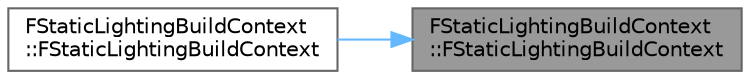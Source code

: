 digraph "FStaticLightingBuildContext::FStaticLightingBuildContext"
{
 // INTERACTIVE_SVG=YES
 // LATEX_PDF_SIZE
  bgcolor="transparent";
  edge [fontname=Helvetica,fontsize=10,labelfontname=Helvetica,labelfontsize=10];
  node [fontname=Helvetica,fontsize=10,shape=box,height=0.2,width=0.4];
  rankdir="RL";
  Node1 [id="Node000001",label="FStaticLightingBuildContext\l::FStaticLightingBuildContext",height=0.2,width=0.4,color="gray40", fillcolor="grey60", style="filled", fontcolor="black",tooltip=" "];
  Node1 -> Node2 [id="edge1_Node000001_Node000002",dir="back",color="steelblue1",style="solid",tooltip=" "];
  Node2 [id="Node000002",label="FStaticLightingBuildContext\l::FStaticLightingBuildContext",height=0.2,width=0.4,color="grey40", fillcolor="white", style="filled",URL="$d4/dbc/classFStaticLightingBuildContext.html#a352edb4012fd0f61d120aa7a016efe85",tooltip=" "];
}
